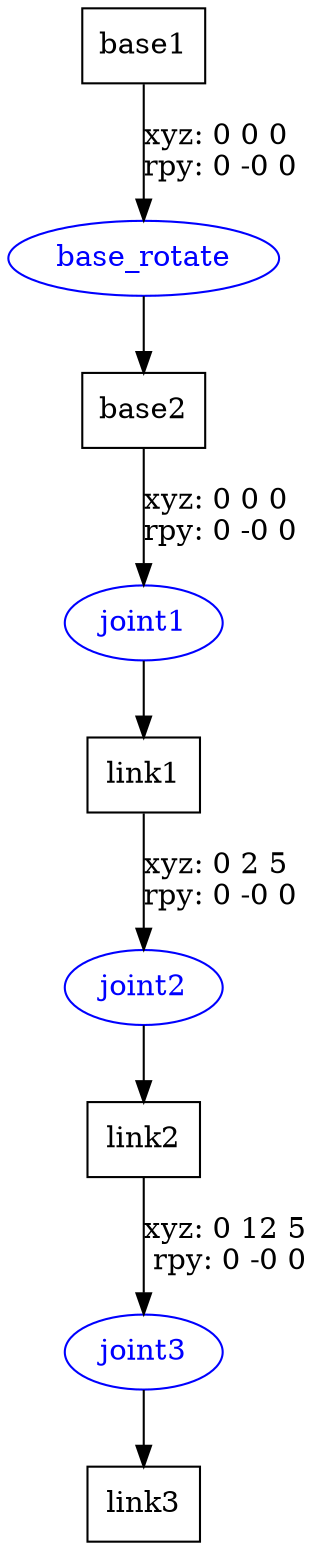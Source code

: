 digraph G {
node [shape=box];
"base1" [label="base1"];
"base2" [label="base2"];
"link1" [label="link1"];
"link2" [label="link2"];
"link3" [label="link3"];
node [shape=ellipse, color=blue, fontcolor=blue];
"base1" -> "base_rotate" [label="xyz: 0 0 0 \nrpy: 0 -0 0"]
"base_rotate" -> "base2"
"base2" -> "joint1" [label="xyz: 0 0 0 \nrpy: 0 -0 0"]
"joint1" -> "link1"
"link1" -> "joint2" [label="xyz: 0 2 5 \nrpy: 0 -0 0"]
"joint2" -> "link2"
"link2" -> "joint3" [label="xyz: 0 12 5 \nrpy: 0 -0 0"]
"joint3" -> "link3"
}
